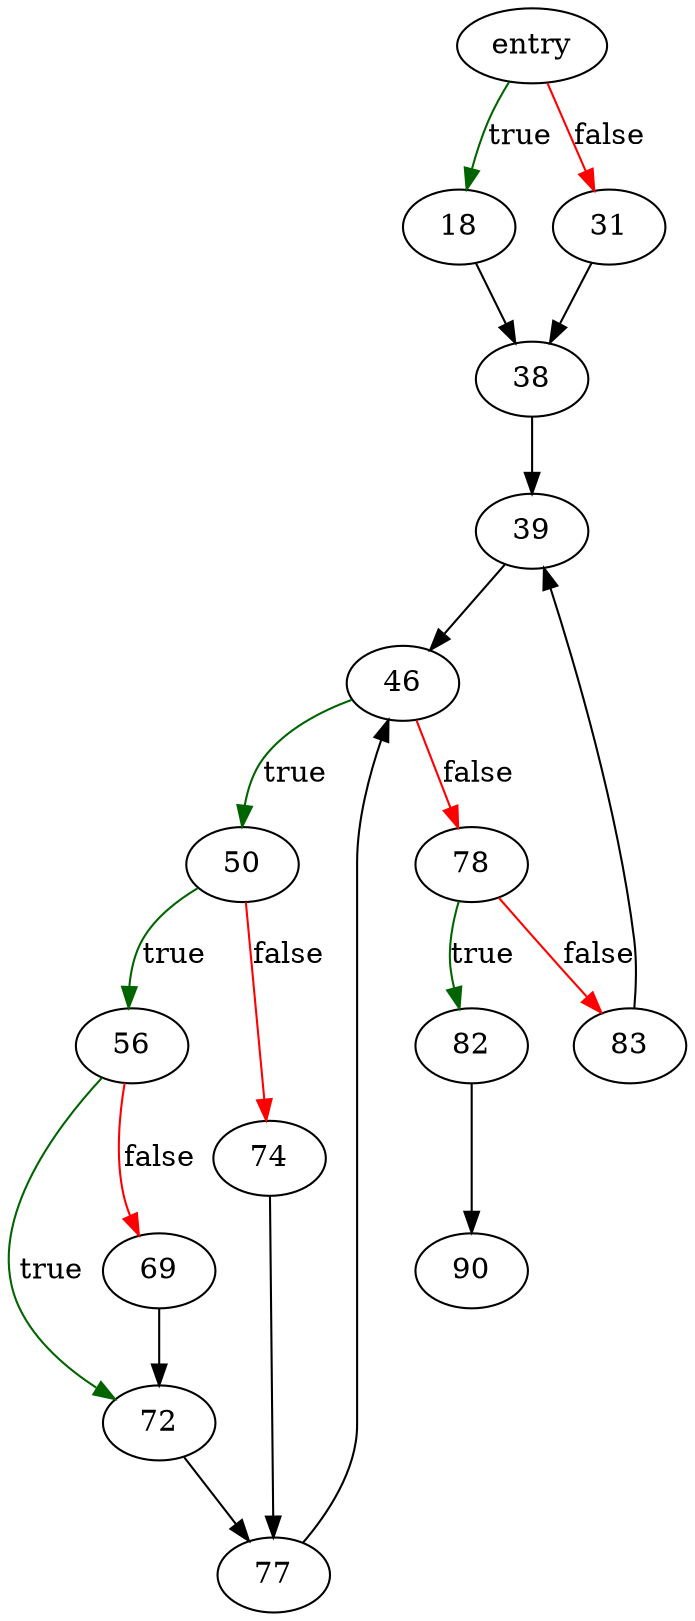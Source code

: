 digraph "pcache1TruncateUnsafe" {
	// Node definitions.
	2 [label=entry];
	18;
	31;
	38;
	39;
	46;
	50;
	56;
	69;
	72;
	74;
	77;
	78;
	82;
	83;
	90;

	// Edge definitions.
	2 -> 18 [
		color=darkgreen
		label=true
	];
	2 -> 31 [
		color=red
		label=false
	];
	18 -> 38;
	31 -> 38;
	38 -> 39;
	39 -> 46;
	46 -> 50 [
		color=darkgreen
		label=true
	];
	46 -> 78 [
		color=red
		label=false
	];
	50 -> 56 [
		color=darkgreen
		label=true
	];
	50 -> 74 [
		color=red
		label=false
	];
	56 -> 69 [
		color=red
		label=false
	];
	56 -> 72 [
		color=darkgreen
		label=true
	];
	69 -> 72;
	72 -> 77;
	74 -> 77;
	77 -> 46;
	78 -> 82 [
		color=darkgreen
		label=true
	];
	78 -> 83 [
		color=red
		label=false
	];
	82 -> 90;
	83 -> 39;
}